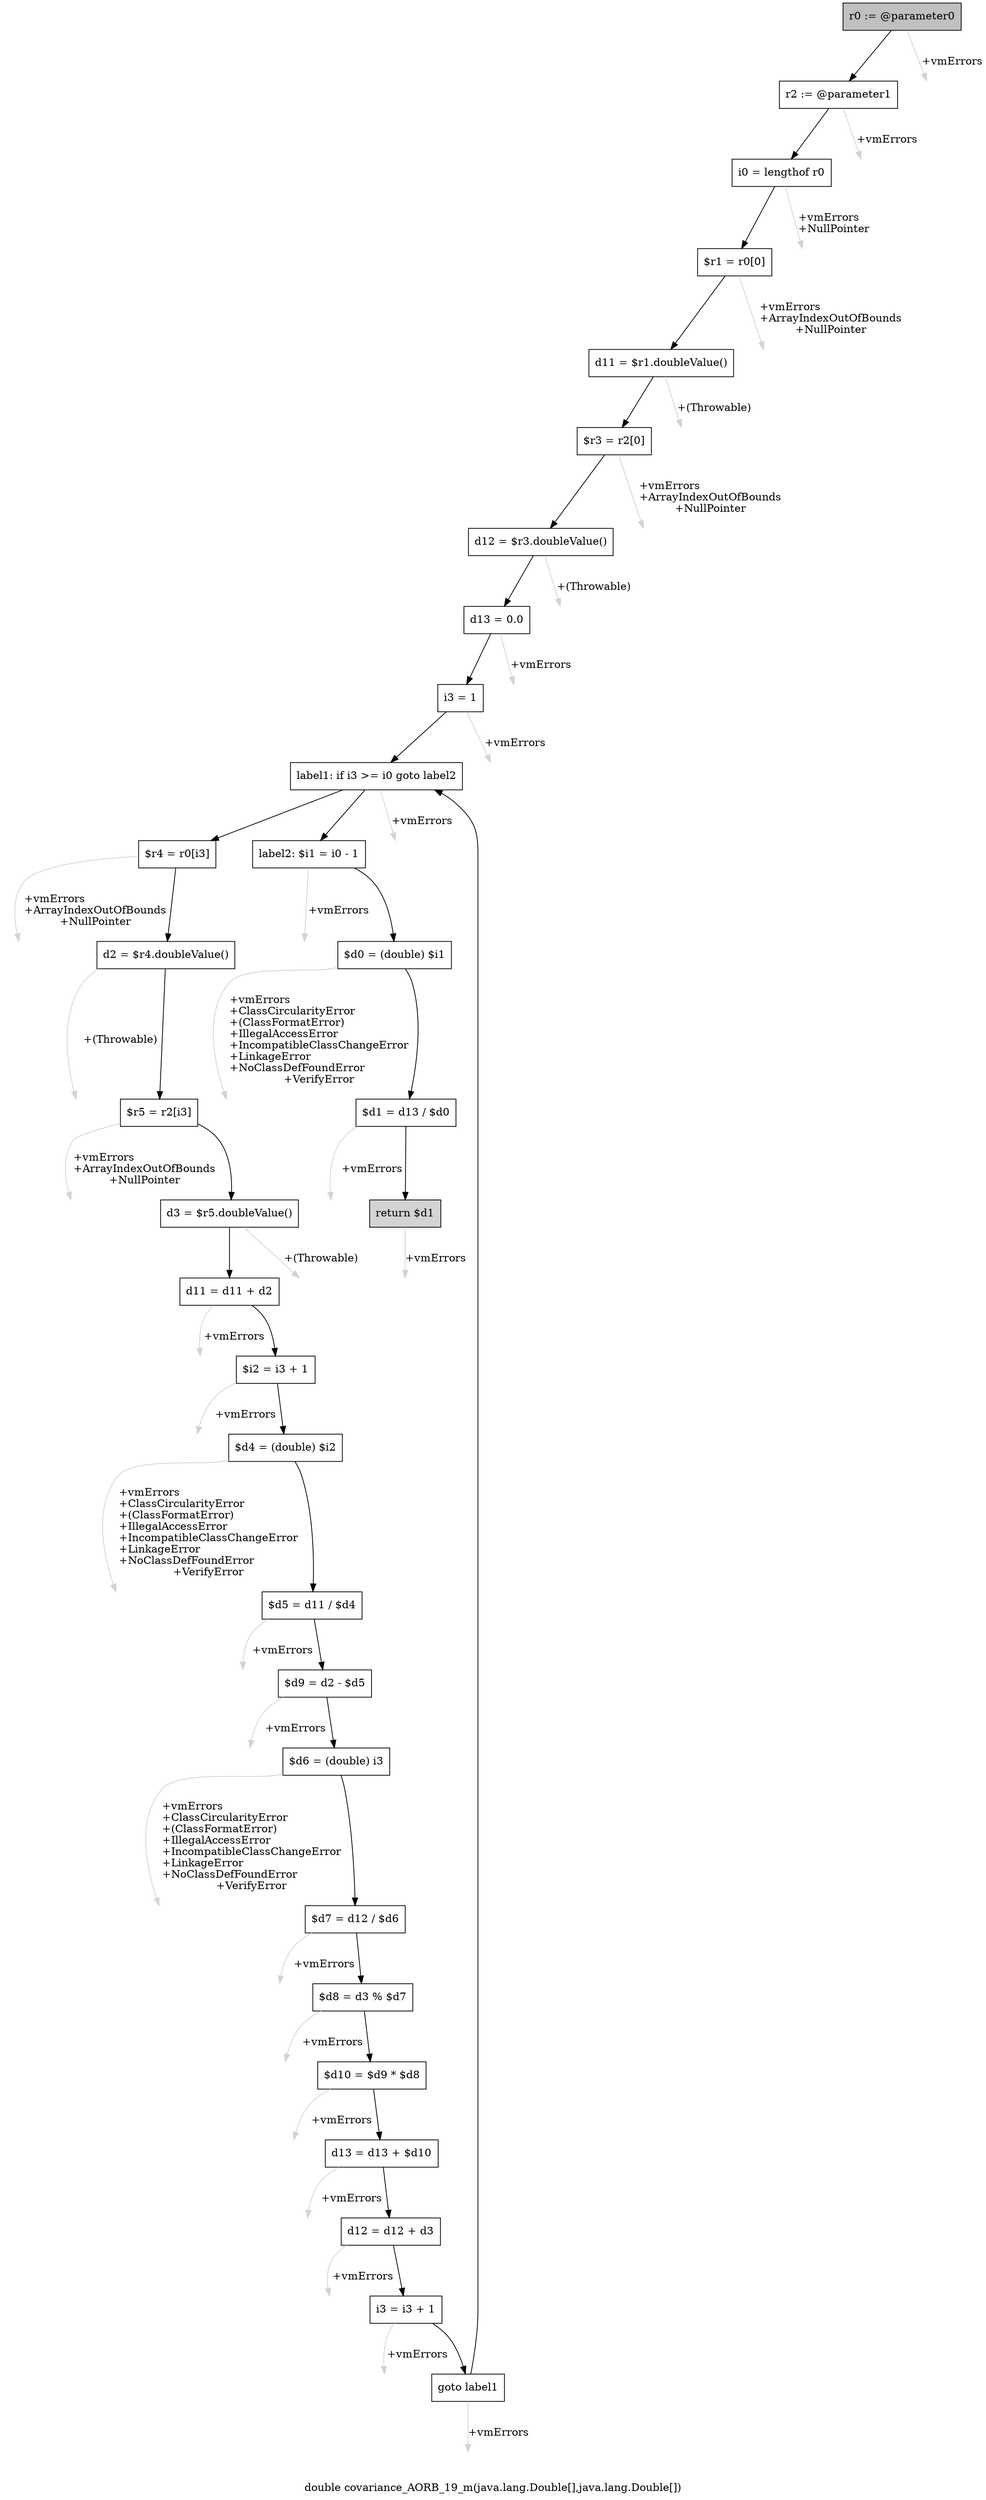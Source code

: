 digraph "double covariance_AORB_19_m(java.lang.Double[],java.lang.Double[])" {
    label="double covariance_AORB_19_m(java.lang.Double[],java.lang.Double[])";
    node [shape=box];
    "0" [style=filled,fillcolor=gray,label="r0 := @parameter0",];
    "1" [label="r2 := @parameter1",];
    "0"->"1" [color=black,];
    "31" [style=invis,label="Esc",];
    "0"->"31" [color=lightgray,label="\l+vmErrors",];
    "2" [label="i0 = lengthof r0",];
    "1"->"2" [color=black,];
    "32" [style=invis,label="Esc",];
    "1"->"32" [color=lightgray,label="\l+vmErrors",];
    "3" [label="$r1 = r0[0]",];
    "2"->"3" [color=black,];
    "33" [style=invis,label="Esc",];
    "2"->"33" [color=lightgray,label="\l+vmErrors\l+NullPointer",];
    "4" [label="d11 = $r1.doubleValue()",];
    "3"->"4" [color=black,];
    "34" [style=invis,label="Esc",];
    "3"->"34" [color=lightgray,label="\l+vmErrors\l+ArrayIndexOutOfBounds\l+NullPointer",];
    "5" [label="$r3 = r2[0]",];
    "4"->"5" [color=black,];
    "35" [style=invis,label="Esc",];
    "4"->"35" [color=lightgray,label="\l+(Throwable)",];
    "6" [label="d12 = $r3.doubleValue()",];
    "5"->"6" [color=black,];
    "36" [style=invis,label="Esc",];
    "5"->"36" [color=lightgray,label="\l+vmErrors\l+ArrayIndexOutOfBounds\l+NullPointer",];
    "7" [label="d13 = 0.0",];
    "6"->"7" [color=black,];
    "37" [style=invis,label="Esc",];
    "6"->"37" [color=lightgray,label="\l+(Throwable)",];
    "8" [label="i3 = 1",];
    "7"->"8" [color=black,];
    "38" [style=invis,label="Esc",];
    "7"->"38" [color=lightgray,label="\l+vmErrors",];
    "9" [label="label1: if i3 >= i0 goto label2",];
    "8"->"9" [color=black,];
    "39" [style=invis,label="Esc",];
    "8"->"39" [color=lightgray,label="\l+vmErrors",];
    "10" [label="$r4 = r0[i3]",];
    "9"->"10" [color=black,];
    "27" [label="label2: $i1 = i0 - 1",];
    "9"->"27" [color=black,];
    "40" [style=invis,label="Esc",];
    "9"->"40" [color=lightgray,label="\l+vmErrors",];
    "11" [label="d2 = $r4.doubleValue()",];
    "10"->"11" [color=black,];
    "41" [style=invis,label="Esc",];
    "10"->"41" [color=lightgray,label="\l+vmErrors\l+ArrayIndexOutOfBounds\l+NullPointer",];
    "12" [label="$r5 = r2[i3]",];
    "11"->"12" [color=black,];
    "42" [style=invis,label="Esc",];
    "11"->"42" [color=lightgray,label="\l+(Throwable)",];
    "13" [label="d3 = $r5.doubleValue()",];
    "12"->"13" [color=black,];
    "43" [style=invis,label="Esc",];
    "12"->"43" [color=lightgray,label="\l+vmErrors\l+ArrayIndexOutOfBounds\l+NullPointer",];
    "14" [label="d11 = d11 + d2",];
    "13"->"14" [color=black,];
    "44" [style=invis,label="Esc",];
    "13"->"44" [color=lightgray,label="\l+(Throwable)",];
    "15" [label="$i2 = i3 + 1",];
    "14"->"15" [color=black,];
    "45" [style=invis,label="Esc",];
    "14"->"45" [color=lightgray,label="\l+vmErrors",];
    "16" [label="$d4 = (double) $i2",];
    "15"->"16" [color=black,];
    "46" [style=invis,label="Esc",];
    "15"->"46" [color=lightgray,label="\l+vmErrors",];
    "17" [label="$d5 = d11 / $d4",];
    "16"->"17" [color=black,];
    "47" [style=invis,label="Esc",];
    "16"->"47" [color=lightgray,label="\l+vmErrors\l+ClassCircularityError\l+(ClassFormatError)\l+IllegalAccessError\l+IncompatibleClassChangeError\l+LinkageError\l+NoClassDefFoundError\l+VerifyError",];
    "18" [label="$d9 = d2 - $d5",];
    "17"->"18" [color=black,];
    "48" [style=invis,label="Esc",];
    "17"->"48" [color=lightgray,label="\l+vmErrors",];
    "19" [label="$d6 = (double) i3",];
    "18"->"19" [color=black,];
    "49" [style=invis,label="Esc",];
    "18"->"49" [color=lightgray,label="\l+vmErrors",];
    "20" [label="$d7 = d12 / $d6",];
    "19"->"20" [color=black,];
    "50" [style=invis,label="Esc",];
    "19"->"50" [color=lightgray,label="\l+vmErrors\l+ClassCircularityError\l+(ClassFormatError)\l+IllegalAccessError\l+IncompatibleClassChangeError\l+LinkageError\l+NoClassDefFoundError\l+VerifyError",];
    "21" [label="$d8 = d3 % $d7",];
    "20"->"21" [color=black,];
    "51" [style=invis,label="Esc",];
    "20"->"51" [color=lightgray,label="\l+vmErrors",];
    "22" [label="$d10 = $d9 * $d8",];
    "21"->"22" [color=black,];
    "52" [style=invis,label="Esc",];
    "21"->"52" [color=lightgray,label="\l+vmErrors",];
    "23" [label="d13 = d13 + $d10",];
    "22"->"23" [color=black,];
    "53" [style=invis,label="Esc",];
    "22"->"53" [color=lightgray,label="\l+vmErrors",];
    "24" [label="d12 = d12 + d3",];
    "23"->"24" [color=black,];
    "54" [style=invis,label="Esc",];
    "23"->"54" [color=lightgray,label="\l+vmErrors",];
    "25" [label="i3 = i3 + 1",];
    "24"->"25" [color=black,];
    "55" [style=invis,label="Esc",];
    "24"->"55" [color=lightgray,label="\l+vmErrors",];
    "26" [label="goto label1",];
    "25"->"26" [color=black,];
    "56" [style=invis,label="Esc",];
    "25"->"56" [color=lightgray,label="\l+vmErrors",];
    "26"->"9" [color=black,];
    "57" [style=invis,label="Esc",];
    "26"->"57" [color=lightgray,label="\l+vmErrors",];
    "28" [label="$d0 = (double) $i1",];
    "27"->"28" [color=black,];
    "58" [style=invis,label="Esc",];
    "27"->"58" [color=lightgray,label="\l+vmErrors",];
    "29" [label="$d1 = d13 / $d0",];
    "28"->"29" [color=black,];
    "59" [style=invis,label="Esc",];
    "28"->"59" [color=lightgray,label="\l+vmErrors\l+ClassCircularityError\l+(ClassFormatError)\l+IllegalAccessError\l+IncompatibleClassChangeError\l+LinkageError\l+NoClassDefFoundError\l+VerifyError",];
    "30" [style=filled,fillcolor=lightgray,label="return $d1",];
    "29"->"30" [color=black,];
    "60" [style=invis,label="Esc",];
    "29"->"60" [color=lightgray,label="\l+vmErrors",];
    "61" [style=invis,label="Esc",];
    "30"->"61" [color=lightgray,label="\l+vmErrors",];
}
